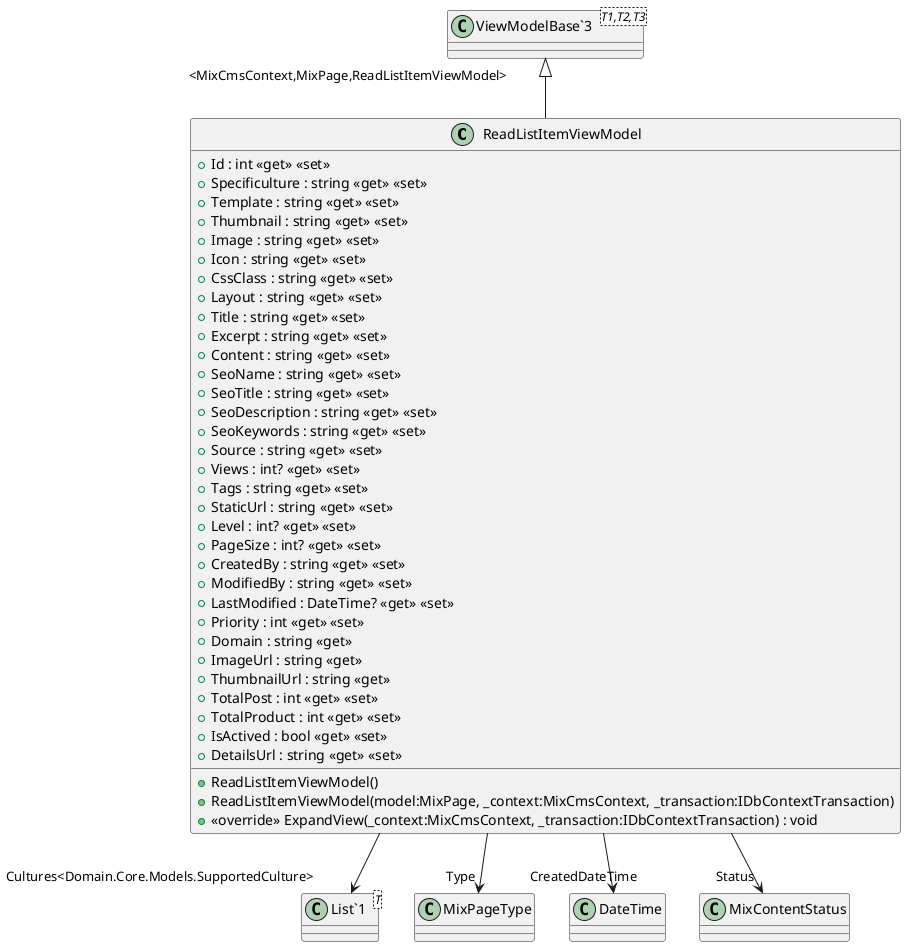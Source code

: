 @startuml
class ReadListItemViewModel {
    + Id : int <<get>> <<set>>
    + Specificulture : string <<get>> <<set>>
    + Template : string <<get>> <<set>>
    + Thumbnail : string <<get>> <<set>>
    + Image : string <<get>> <<set>>
    + Icon : string <<get>> <<set>>
    + CssClass : string <<get>> <<set>>
    + Layout : string <<get>> <<set>>
    + Title : string <<get>> <<set>>
    + Excerpt : string <<get>> <<set>>
    + Content : string <<get>> <<set>>
    + SeoName : string <<get>> <<set>>
    + SeoTitle : string <<get>> <<set>>
    + SeoDescription : string <<get>> <<set>>
    + SeoKeywords : string <<get>> <<set>>
    + Source : string <<get>> <<set>>
    + Views : int? <<get>> <<set>>
    + Tags : string <<get>> <<set>>
    + StaticUrl : string <<get>> <<set>>
    + Level : int? <<get>> <<set>>
    + PageSize : int? <<get>> <<set>>
    + CreatedBy : string <<get>> <<set>>
    + ModifiedBy : string <<get>> <<set>>
    + LastModified : DateTime? <<get>> <<set>>
    + Priority : int <<get>> <<set>>
    + Domain : string <<get>>
    + ImageUrl : string <<get>>
    + ThumbnailUrl : string <<get>>
    + TotalPost : int <<get>> <<set>>
    + TotalProduct : int <<get>> <<set>>
    + IsActived : bool <<get>> <<set>>
    + DetailsUrl : string <<get>> <<set>>
    + ReadListItemViewModel()
    + ReadListItemViewModel(model:MixPage, _context:MixCmsContext, _transaction:IDbContextTransaction)
    + <<override>> ExpandView(_context:MixCmsContext, _transaction:IDbContextTransaction) : void
}
class "ViewModelBase`3"<T1,T2,T3> {
}
class "List`1"<T> {
}
"ViewModelBase`3" "<MixCmsContext,MixPage,ReadListItemViewModel>" <|-- ReadListItemViewModel
ReadListItemViewModel --> "Cultures<Domain.Core.Models.SupportedCulture>" "List`1"
ReadListItemViewModel --> "Type" MixPageType
ReadListItemViewModel --> "CreatedDateTime" DateTime
ReadListItemViewModel --> "Status" MixContentStatus
@enduml
